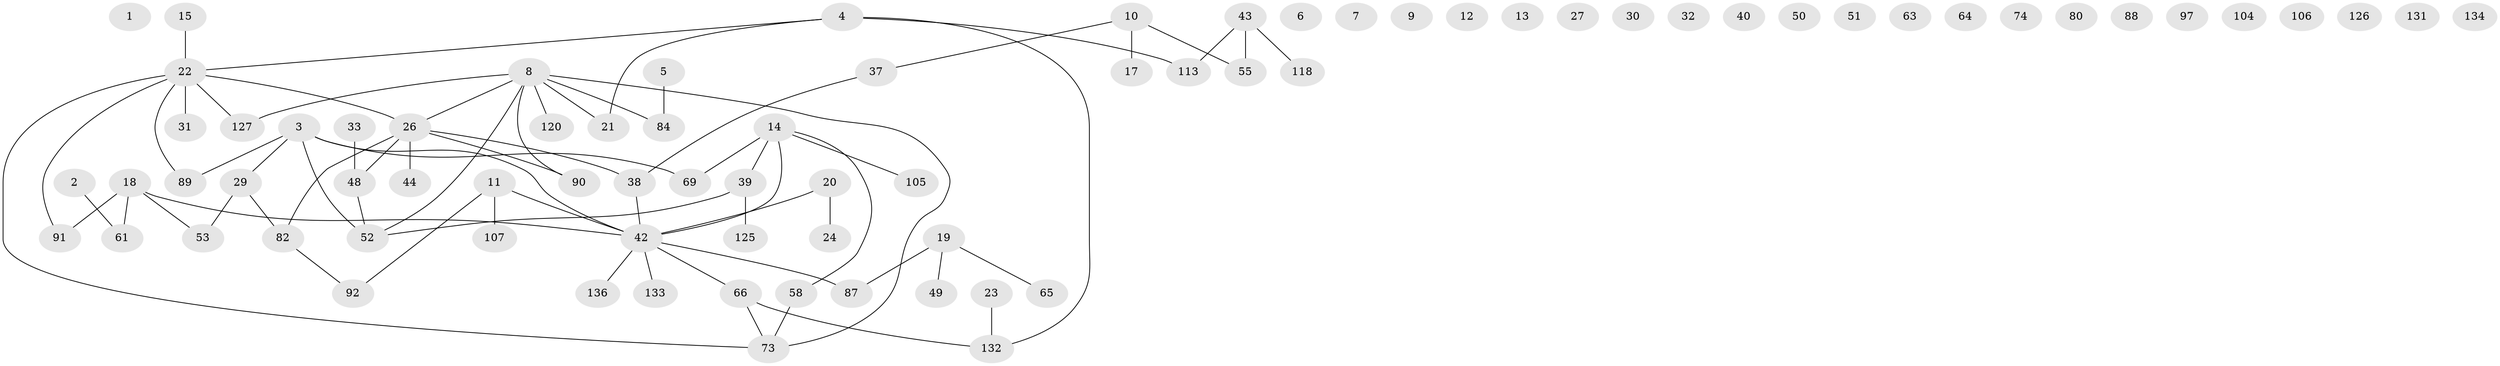 // original degree distribution, {0: 0.11805555555555555, 1: 0.2708333333333333, 2: 0.3333333333333333, 3: 0.1736111111111111, 4: 0.0625, 7: 0.006944444444444444, 5: 0.034722222222222224}
// Generated by graph-tools (version 1.1) at 2025/12/03/09/25 04:12:57]
// undirected, 78 vertices, 71 edges
graph export_dot {
graph [start="1"]
  node [color=gray90,style=filled];
  1;
  2 [super="+28"];
  3 [super="+62+98"];
  4 [super="+93+101"];
  5 [super="+16"];
  6;
  7;
  8 [super="+56+86+95"];
  9;
  10 [super="+45+81"];
  11 [super="+34+67"];
  12 [super="+25"];
  13 [super="+36"];
  14 [super="+110+119+137+138"];
  15 [super="+41+57"];
  17;
  18 [super="+46+71+139"];
  19 [super="+129"];
  20 [super="+130"];
  21 [super="+68"];
  22 [super="+35+94"];
  23 [super="+103"];
  24;
  26 [super="+59+123+124"];
  27;
  29 [super="+72+100"];
  30;
  31;
  32;
  33 [super="+115"];
  37 [super="+54"];
  38 [super="+47"];
  39 [super="+114"];
  40 [super="+108"];
  42 [super="+70+83+102"];
  43 [super="+60+78"];
  44 [super="+85"];
  48 [super="+79+96"];
  49;
  50;
  51;
  52 [super="+117+121"];
  53;
  55 [super="+135+141"];
  58 [super="+143"];
  61 [super="+77"];
  63;
  64;
  65;
  66 [super="+76+111+144"];
  69 [super="+75+140"];
  73;
  74;
  80;
  82 [super="+116+122"];
  84;
  87 [super="+99"];
  88 [super="+109"];
  89;
  90;
  91 [super="+128"];
  92;
  97 [super="+112"];
  104;
  105;
  106;
  107;
  113;
  118;
  120;
  125;
  126;
  127;
  131;
  132;
  133;
  134 [super="+142"];
  136;
  2 -- 61;
  3 -- 89;
  3 -- 42;
  3 -- 52;
  3 -- 29;
  3 -- 69;
  4 -- 132;
  4 -- 113;
  4 -- 21;
  4 -- 22;
  5 -- 84;
  8 -- 21;
  8 -- 90;
  8 -- 73;
  8 -- 84;
  8 -- 120;
  8 -- 127;
  8 -- 26;
  8 -- 52;
  10 -- 17;
  10 -- 37;
  10 -- 55;
  11 -- 92;
  11 -- 107;
  11 -- 42;
  14 -- 105;
  14 -- 69 [weight=2];
  14 -- 58;
  14 -- 39;
  14 -- 42;
  15 -- 22;
  18 -- 91;
  18 -- 53;
  18 -- 42;
  18 -- 61;
  19 -- 65;
  19 -- 49;
  19 -- 87;
  20 -- 24;
  20 -- 42;
  22 -- 73;
  22 -- 26;
  22 -- 91;
  22 -- 31;
  22 -- 89;
  22 -- 127;
  23 -- 132;
  26 -- 44;
  26 -- 90;
  26 -- 38;
  26 -- 48;
  26 -- 82;
  29 -- 82;
  29 -- 53;
  33 -- 48;
  37 -- 38;
  38 -- 42;
  39 -- 125;
  39 -- 52;
  42 -- 133;
  42 -- 87;
  42 -- 136;
  42 -- 66;
  43 -- 113;
  43 -- 118;
  43 -- 55;
  48 -- 52;
  58 -- 73;
  66 -- 132;
  66 -- 73;
  82 -- 92;
}
